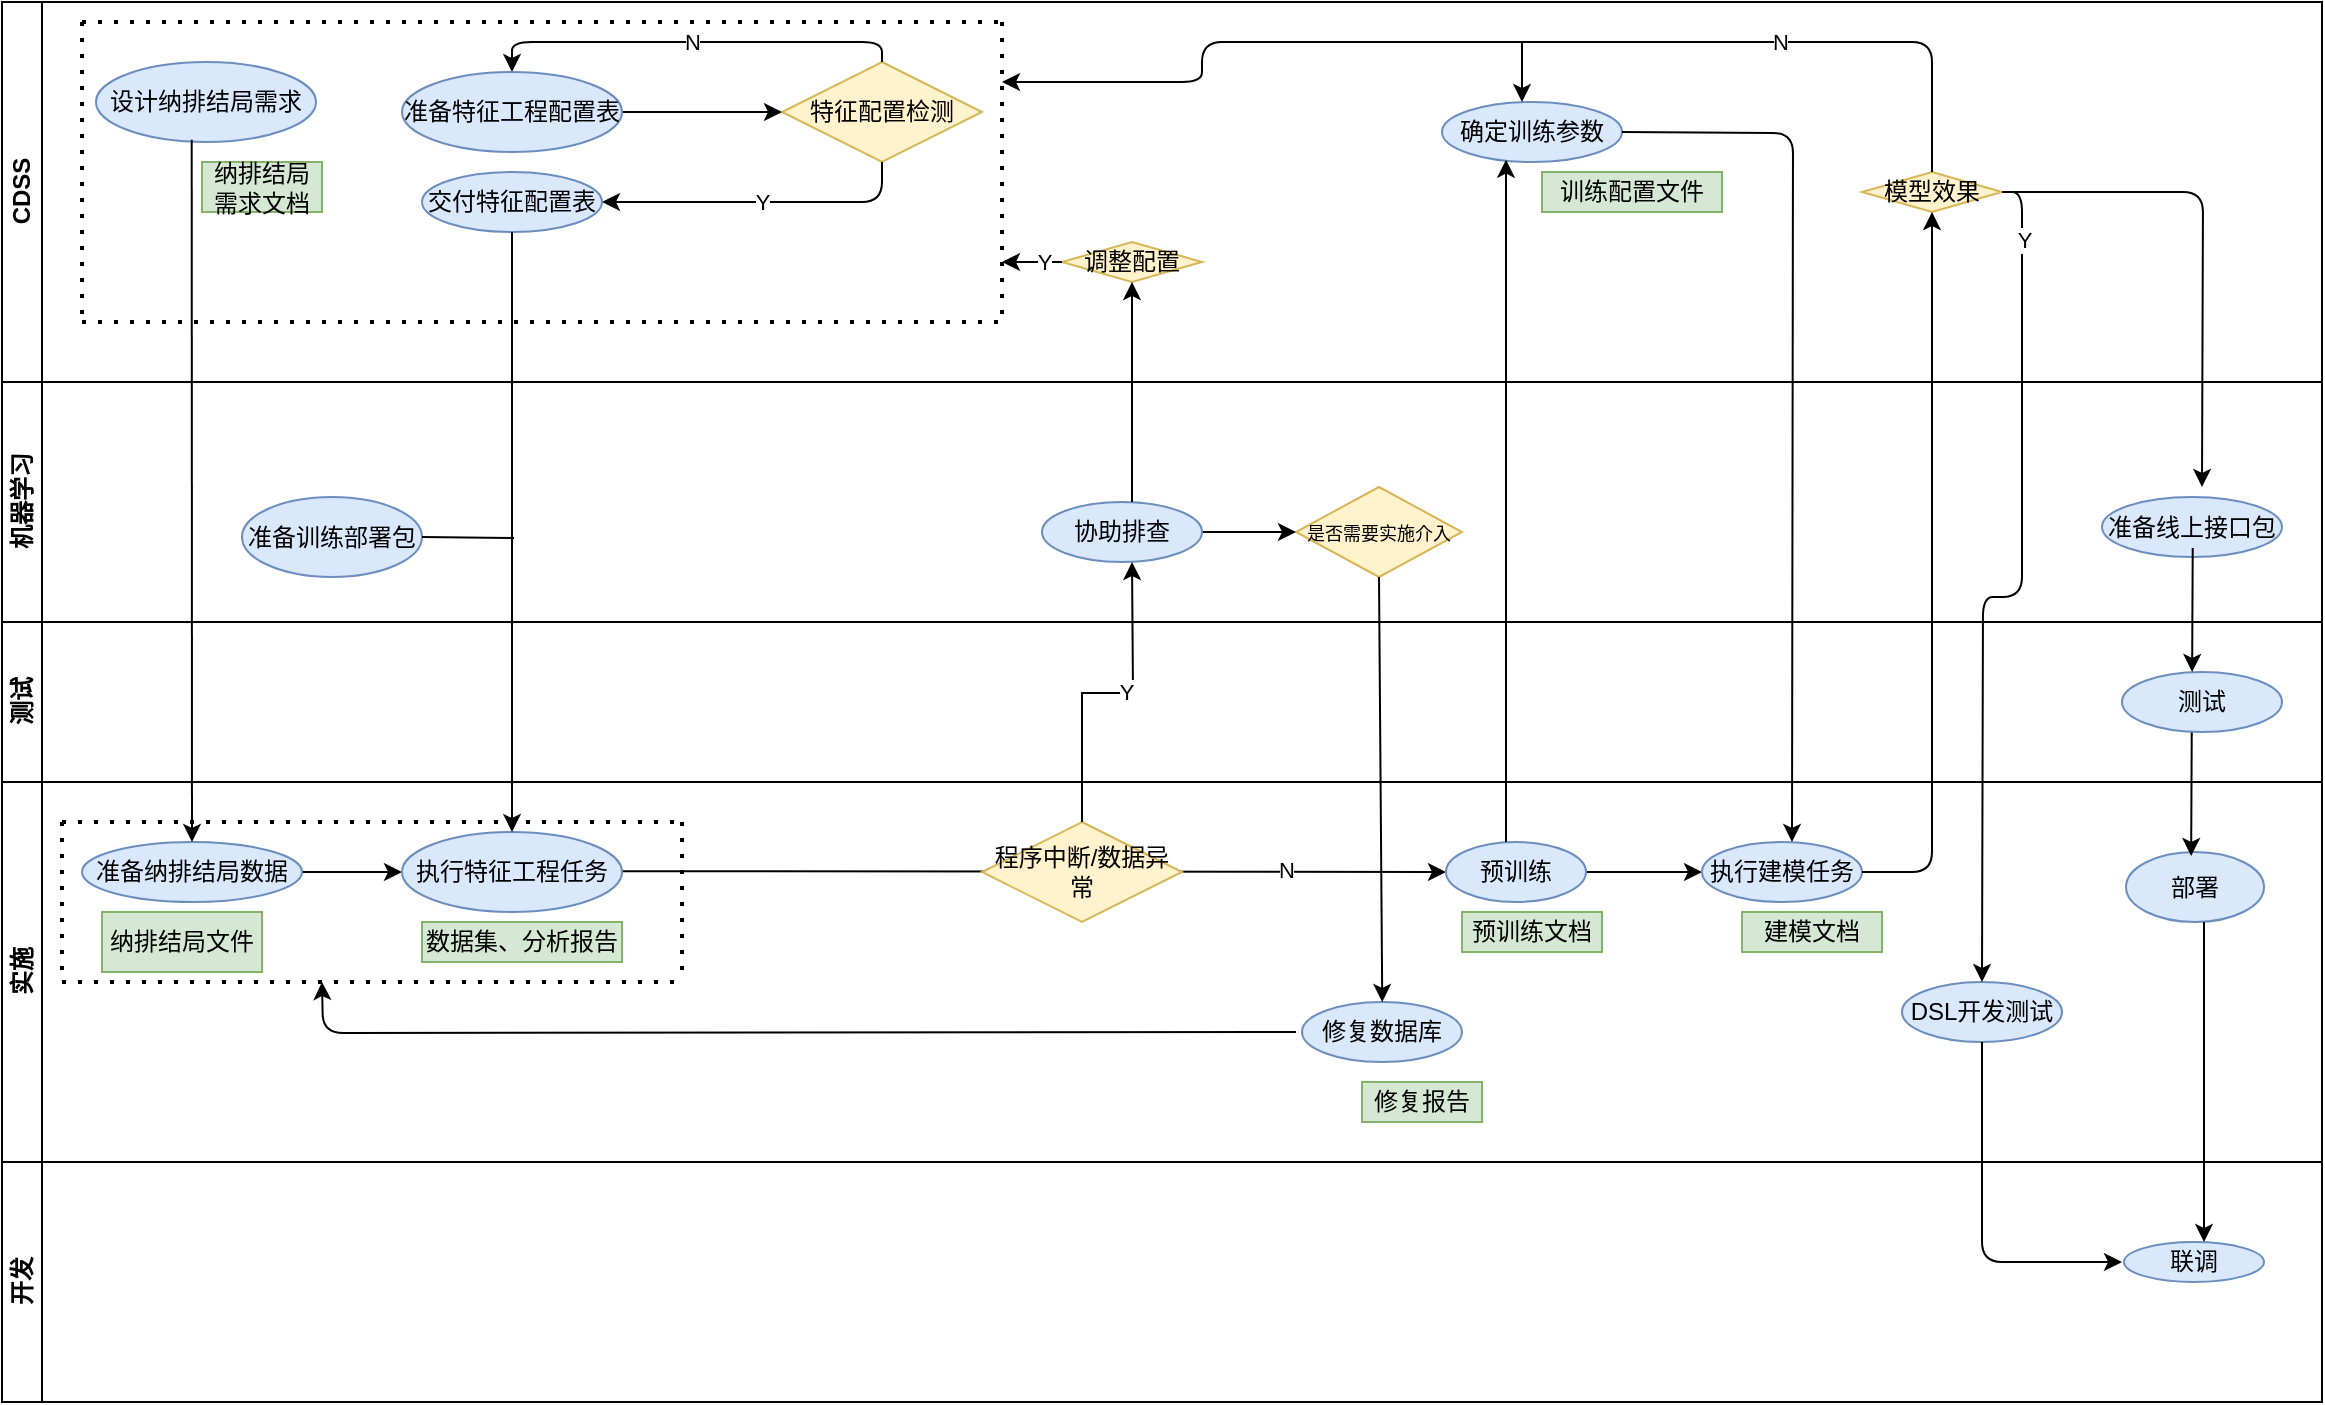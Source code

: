 <mxfile version="14.2.7" type="github">
  <diagram id="prtHgNgQTEPvFCAcTncT" name="Page-1">
    <mxGraphModel dx="1188" dy="662" grid="1" gridSize="10" guides="1" tooltips="1" connect="1" arrows="1" fold="1" page="1" pageScale="1" pageWidth="827" pageHeight="1169" math="0" shadow="0">
      <root>
        <mxCell id="0" />
        <mxCell id="1" parent="0" />
        <mxCell id="kcl3Uq8IHJ8QSEK5oFKa-61" value="开发" style="swimlane;html=1;startSize=20;horizontal=0;" vertex="1" parent="1">
          <mxGeometry x="110" y="850" width="1160" height="120" as="geometry">
            <mxRectangle x="20" width="580" height="20" as="alternateBounds" />
          </mxGeometry>
        </mxCell>
        <mxCell id="kcl3Uq8IHJ8QSEK5oFKa-242" value="联调" style="ellipse;whiteSpace=wrap;html=1;fillColor=#dae8fc;strokeColor=#6c8ebf;" vertex="1" parent="kcl3Uq8IHJ8QSEK5oFKa-61">
          <mxGeometry x="1061" y="40" width="70" height="20" as="geometry" />
        </mxCell>
        <mxCell id="kcl3Uq8IHJ8QSEK5oFKa-94" value="实施" style="swimlane;html=1;startSize=20;horizontal=0;" vertex="1" parent="1">
          <mxGeometry x="110" y="660" width="1160" height="190" as="geometry">
            <mxRectangle x="20" width="580" height="20" as="alternateBounds" />
          </mxGeometry>
        </mxCell>
        <mxCell id="kcl3Uq8IHJ8QSEK5oFKa-148" value="" style="endArrow=classic;html=1;exitX=1;exitY=0.5;exitDx=0;exitDy=0;entryX=0;entryY=0.5;entryDx=0;entryDy=0;" edge="1" parent="kcl3Uq8IHJ8QSEK5oFKa-94" target="kcl3Uq8IHJ8QSEK5oFKa-231">
          <mxGeometry width="50" height="50" relative="1" as="geometry">
            <mxPoint x="150" y="45" as="sourcePoint" />
            <mxPoint x="210" y="45" as="targetPoint" />
          </mxGeometry>
        </mxCell>
        <mxCell id="kcl3Uq8IHJ8QSEK5oFKa-149" value="" style="endArrow=classic;html=1;exitX=1;exitY=0.5;exitDx=0;exitDy=0;entryX=0;entryY=0.5;entryDx=0;entryDy=0;" edge="1" parent="kcl3Uq8IHJ8QSEK5oFKa-94">
          <mxGeometry width="50" height="50" relative="1" as="geometry">
            <mxPoint x="290" y="44.58" as="sourcePoint" />
            <mxPoint x="722" y="45" as="targetPoint" />
          </mxGeometry>
        </mxCell>
        <mxCell id="kcl3Uq8IHJ8QSEK5oFKa-157" value="N" style="edgeLabel;html=1;align=center;verticalAlign=middle;resizable=0;points=[];" vertex="1" connectable="0" parent="kcl3Uq8IHJ8QSEK5oFKa-149">
          <mxGeometry x="0.628" y="1" relative="1" as="geometry">
            <mxPoint as="offset" />
          </mxGeometry>
        </mxCell>
        <mxCell id="kcl3Uq8IHJ8QSEK5oFKa-154" value="" style="endArrow=classic;html=1;exitX=1;exitY=0.5;exitDx=0;exitDy=0;entryX=0;entryY=0.5;entryDx=0;entryDy=0;" edge="1" parent="kcl3Uq8IHJ8QSEK5oFKa-94">
          <mxGeometry width="50" height="50" relative="1" as="geometry">
            <mxPoint x="782" y="45" as="sourcePoint" />
            <mxPoint x="850" y="45" as="targetPoint" />
            <Array as="points">
              <mxPoint x="790" y="45" />
            </Array>
          </mxGeometry>
        </mxCell>
        <mxCell id="kcl3Uq8IHJ8QSEK5oFKa-156" value="程序中断/数据异常" style="rhombus;whiteSpace=wrap;html=1;fillColor=#fff2cc;strokeColor=#d6b656;" vertex="1" parent="kcl3Uq8IHJ8QSEK5oFKa-94">
          <mxGeometry x="490" y="20" width="100" height="50" as="geometry" />
        </mxCell>
        <mxCell id="kcl3Uq8IHJ8QSEK5oFKa-180" value="" style="endArrow=none;dashed=1;html=1;dashPattern=1 3;strokeWidth=2;" edge="1" parent="kcl3Uq8IHJ8QSEK5oFKa-94">
          <mxGeometry width="50" height="50" relative="1" as="geometry">
            <mxPoint x="30" y="20.0" as="sourcePoint" />
            <mxPoint x="340" y="20" as="targetPoint" />
          </mxGeometry>
        </mxCell>
        <mxCell id="kcl3Uq8IHJ8QSEK5oFKa-199" value="" style="endArrow=none;dashed=1;html=1;dashPattern=1 3;strokeWidth=2;" edge="1" parent="kcl3Uq8IHJ8QSEK5oFKa-94">
          <mxGeometry width="50" height="50" relative="1" as="geometry">
            <mxPoint x="30" y="100" as="sourcePoint" />
            <mxPoint x="340" y="100" as="targetPoint" />
          </mxGeometry>
        </mxCell>
        <mxCell id="kcl3Uq8IHJ8QSEK5oFKa-200" value="" style="endArrow=none;dashed=1;html=1;dashPattern=1 3;strokeWidth=2;" edge="1" parent="kcl3Uq8IHJ8QSEK5oFKa-94">
          <mxGeometry width="50" height="50" relative="1" as="geometry">
            <mxPoint x="340" y="20.0" as="sourcePoint" />
            <mxPoint x="340" y="100" as="targetPoint" />
          </mxGeometry>
        </mxCell>
        <mxCell id="kcl3Uq8IHJ8QSEK5oFKa-201" value="" style="endArrow=none;dashed=1;html=1;dashPattern=1 3;strokeWidth=2;" edge="1" parent="kcl3Uq8IHJ8QSEK5oFKa-94">
          <mxGeometry width="50" height="50" relative="1" as="geometry">
            <mxPoint x="30" y="20" as="sourcePoint" />
            <mxPoint x="30" y="100" as="targetPoint" />
          </mxGeometry>
        </mxCell>
        <mxCell id="kcl3Uq8IHJ8QSEK5oFKa-230" value="准备纳排结局数据" style="ellipse;whiteSpace=wrap;html=1;fillColor=#dae8fc;strokeColor=#6c8ebf;" vertex="1" parent="kcl3Uq8IHJ8QSEK5oFKa-94">
          <mxGeometry x="40" y="30" width="110" height="30" as="geometry" />
        </mxCell>
        <mxCell id="kcl3Uq8IHJ8QSEK5oFKa-231" value="执行特征工程任务" style="ellipse;whiteSpace=wrap;html=1;fillColor=#dae8fc;strokeColor=#6c8ebf;" vertex="1" parent="kcl3Uq8IHJ8QSEK5oFKa-94">
          <mxGeometry x="200" y="25" width="110" height="40" as="geometry" />
        </mxCell>
        <mxCell id="kcl3Uq8IHJ8QSEK5oFKa-232" value="纳排结局文件" style="rounded=0;whiteSpace=wrap;html=1;fillColor=#d5e8d4;strokeColor=#82b366;" vertex="1" parent="kcl3Uq8IHJ8QSEK5oFKa-94">
          <mxGeometry x="50" y="65" width="80" height="30" as="geometry" />
        </mxCell>
        <mxCell id="kcl3Uq8IHJ8QSEK5oFKa-233" value="数据集、分析报告" style="rounded=0;whiteSpace=wrap;html=1;fillColor=#d5e8d4;strokeColor=#82b366;" vertex="1" parent="kcl3Uq8IHJ8QSEK5oFKa-94">
          <mxGeometry x="210" y="70" width="100" height="20" as="geometry" />
        </mxCell>
        <mxCell id="kcl3Uq8IHJ8QSEK5oFKa-234" value="预训练" style="ellipse;whiteSpace=wrap;html=1;fillColor=#dae8fc;strokeColor=#6c8ebf;" vertex="1" parent="kcl3Uq8IHJ8QSEK5oFKa-94">
          <mxGeometry x="722" y="30" width="70" height="30" as="geometry" />
        </mxCell>
        <mxCell id="kcl3Uq8IHJ8QSEK5oFKa-236" value="执行建模任务" style="ellipse;whiteSpace=wrap;html=1;fillColor=#dae8fc;strokeColor=#6c8ebf;" vertex="1" parent="kcl3Uq8IHJ8QSEK5oFKa-94">
          <mxGeometry x="850" y="30" width="80" height="30" as="geometry" />
        </mxCell>
        <mxCell id="kcl3Uq8IHJ8QSEK5oFKa-237" value="修复数据库" style="ellipse;whiteSpace=wrap;html=1;fillColor=#dae8fc;strokeColor=#6c8ebf;" vertex="1" parent="kcl3Uq8IHJ8QSEK5oFKa-94">
          <mxGeometry x="650" y="110" width="80" height="30" as="geometry" />
        </mxCell>
        <mxCell id="kcl3Uq8IHJ8QSEK5oFKa-238" value="DSL开发测试" style="ellipse;whiteSpace=wrap;html=1;fillColor=#dae8fc;strokeColor=#6c8ebf;" vertex="1" parent="kcl3Uq8IHJ8QSEK5oFKa-94">
          <mxGeometry x="950" y="100" width="80" height="30" as="geometry" />
        </mxCell>
        <mxCell id="kcl3Uq8IHJ8QSEK5oFKa-239" value="部署" style="ellipse;whiteSpace=wrap;html=1;fillColor=#dae8fc;strokeColor=#6c8ebf;" vertex="1" parent="kcl3Uq8IHJ8QSEK5oFKa-94">
          <mxGeometry x="1062" y="35" width="69" height="35" as="geometry" />
        </mxCell>
        <mxCell id="kcl3Uq8IHJ8QSEK5oFKa-244" value="修复报告" style="rounded=0;whiteSpace=wrap;html=1;fillColor=#d5e8d4;strokeColor=#82b366;" vertex="1" parent="kcl3Uq8IHJ8QSEK5oFKa-94">
          <mxGeometry x="680" y="150" width="60" height="20" as="geometry" />
        </mxCell>
        <mxCell id="kcl3Uq8IHJ8QSEK5oFKa-246" value="预训练文档" style="rounded=0;whiteSpace=wrap;html=1;fillColor=#d5e8d4;strokeColor=#82b366;" vertex="1" parent="kcl3Uq8IHJ8QSEK5oFKa-94">
          <mxGeometry x="730" y="65" width="70" height="20" as="geometry" />
        </mxCell>
        <mxCell id="kcl3Uq8IHJ8QSEK5oFKa-247" value="建模文档" style="rounded=0;whiteSpace=wrap;html=1;fillColor=#d5e8d4;strokeColor=#82b366;" vertex="1" parent="kcl3Uq8IHJ8QSEK5oFKa-94">
          <mxGeometry x="870" y="65" width="70" height="20" as="geometry" />
        </mxCell>
        <mxCell id="kcl3Uq8IHJ8QSEK5oFKa-99" value="测试" style="swimlane;html=1;startSize=20;horizontal=0;" vertex="1" parent="1">
          <mxGeometry x="110" y="580" width="1160" height="80" as="geometry">
            <mxRectangle x="20" width="580" height="20" as="alternateBounds" />
          </mxGeometry>
        </mxCell>
        <mxCell id="kcl3Uq8IHJ8QSEK5oFKa-220" value="" style="endArrow=classic;html=1;exitX=0.442;exitY=1.017;exitDx=0;exitDy=0;exitPerimeter=0;" edge="1" parent="kcl3Uq8IHJ8QSEK5oFKa-99">
          <mxGeometry width="50" height="50" relative="1" as="geometry">
            <mxPoint x="1094.87" y="55" as="sourcePoint" />
            <mxPoint x="1094.58" y="116.99" as="targetPoint" />
          </mxGeometry>
        </mxCell>
        <mxCell id="kcl3Uq8IHJ8QSEK5oFKa-241" value="测试" style="ellipse;whiteSpace=wrap;html=1;fillColor=#dae8fc;strokeColor=#6c8ebf;" vertex="1" parent="kcl3Uq8IHJ8QSEK5oFKa-99">
          <mxGeometry x="1060" y="25" width="80" height="30" as="geometry" />
        </mxCell>
        <mxCell id="kcl3Uq8IHJ8QSEK5oFKa-104" value="机器学习" style="swimlane;html=1;startSize=20;horizontal=0;" vertex="1" parent="1">
          <mxGeometry x="110" y="460" width="1160" height="120" as="geometry">
            <mxRectangle x="20" width="580" height="20" as="alternateBounds" />
          </mxGeometry>
        </mxCell>
        <mxCell id="kcl3Uq8IHJ8QSEK5oFKa-171" value="&lt;font style=&quot;font-size: 9px&quot;&gt;是否需要实施介入&lt;/font&gt;" style="rhombus;whiteSpace=wrap;html=1;fillColor=#fff2cc;strokeColor=#d6b656;" vertex="1" parent="kcl3Uq8IHJ8QSEK5oFKa-104">
          <mxGeometry x="647" y="52.5" width="83" height="45" as="geometry" />
        </mxCell>
        <mxCell id="kcl3Uq8IHJ8QSEK5oFKa-176" value="" style="endArrow=classic;html=1;exitX=1;exitY=0.5;exitDx=0;exitDy=0;entryX=0;entryY=0.5;entryDx=0;entryDy=0;" edge="1" parent="kcl3Uq8IHJ8QSEK5oFKa-104" source="kcl3Uq8IHJ8QSEK5oFKa-229" target="kcl3Uq8IHJ8QSEK5oFKa-171">
          <mxGeometry width="50" height="50" relative="1" as="geometry">
            <mxPoint x="615" y="75" as="sourcePoint" />
            <mxPoint x="560" y="110" as="targetPoint" />
          </mxGeometry>
        </mxCell>
        <mxCell id="kcl3Uq8IHJ8QSEK5oFKa-229" value="协助排查" style="ellipse;whiteSpace=wrap;html=1;fillColor=#dae8fc;strokeColor=#6c8ebf;" vertex="1" parent="kcl3Uq8IHJ8QSEK5oFKa-104">
          <mxGeometry x="520" y="60" width="80" height="30" as="geometry" />
        </mxCell>
        <mxCell id="kcl3Uq8IHJ8QSEK5oFKa-235" value="准备训练部署包" style="ellipse;whiteSpace=wrap;html=1;fillColor=#dae8fc;strokeColor=#6c8ebf;" vertex="1" parent="kcl3Uq8IHJ8QSEK5oFKa-104">
          <mxGeometry x="120" y="57.5" width="90" height="40" as="geometry" />
        </mxCell>
        <mxCell id="kcl3Uq8IHJ8QSEK5oFKa-240" value="准备线上接口包" style="ellipse;whiteSpace=wrap;html=1;fillColor=#dae8fc;strokeColor=#6c8ebf;" vertex="1" parent="kcl3Uq8IHJ8QSEK5oFKa-104">
          <mxGeometry x="1050" y="57.5" width="90" height="30" as="geometry" />
        </mxCell>
        <mxCell id="kcl3Uq8IHJ8QSEK5oFKa-109" value="CDSS" style="swimlane;html=1;startSize=20;horizontal=0;" vertex="1" parent="1">
          <mxGeometry x="110" y="270" width="1160" height="190" as="geometry">
            <mxRectangle x="20" width="580" height="20" as="alternateBounds" />
          </mxGeometry>
        </mxCell>
        <mxCell id="kcl3Uq8IHJ8QSEK5oFKa-121" value="特征配置检测" style="rhombus;whiteSpace=wrap;html=1;fillColor=#fff2cc;strokeColor=#d6b656;" vertex="1" parent="kcl3Uq8IHJ8QSEK5oFKa-109">
          <mxGeometry x="390" y="30" width="100" height="50" as="geometry" />
        </mxCell>
        <mxCell id="kcl3Uq8IHJ8QSEK5oFKa-122" value="" style="endArrow=classic;html=1;exitX=1;exitY=0.5;exitDx=0;exitDy=0;" edge="1" parent="kcl3Uq8IHJ8QSEK5oFKa-109" target="kcl3Uq8IHJ8QSEK5oFKa-121">
          <mxGeometry width="50" height="50" relative="1" as="geometry">
            <mxPoint x="310" y="55.0" as="sourcePoint" />
            <mxPoint x="200" y="10" as="targetPoint" />
          </mxGeometry>
        </mxCell>
        <mxCell id="kcl3Uq8IHJ8QSEK5oFKa-123" value="N" style="endArrow=classic;html=1;exitX=0.5;exitY=0;exitDx=0;exitDy=0;edgeStyle=orthogonalEdgeStyle;entryX=0.5;entryY=0;entryDx=0;entryDy=0;" edge="1" parent="kcl3Uq8IHJ8QSEK5oFKa-109" source="kcl3Uq8IHJ8QSEK5oFKa-121" target="kcl3Uq8IHJ8QSEK5oFKa-224">
          <mxGeometry width="50" height="50" relative="1" as="geometry">
            <mxPoint x="400" y="40" as="sourcePoint" />
            <mxPoint x="250" y="30" as="targetPoint" />
          </mxGeometry>
        </mxCell>
        <mxCell id="kcl3Uq8IHJ8QSEK5oFKa-125" value="Y" style="endArrow=classic;html=1;exitX=0.5;exitY=1;exitDx=0;exitDy=0;entryX=1;entryY=0.5;entryDx=0;entryDy=0;edgeStyle=orthogonalEdgeStyle;" edge="1" parent="kcl3Uq8IHJ8QSEK5oFKa-109" source="kcl3Uq8IHJ8QSEK5oFKa-121" target="kcl3Uq8IHJ8QSEK5oFKa-228">
          <mxGeometry width="50" height="50" relative="1" as="geometry">
            <mxPoint x="330" y="75.0" as="sourcePoint" />
            <mxPoint x="310" y="105" as="targetPoint" />
          </mxGeometry>
        </mxCell>
        <mxCell id="kcl3Uq8IHJ8QSEK5oFKa-162" value="调整配置" style="rhombus;whiteSpace=wrap;html=1;fillColor=#fff2cc;strokeColor=#d6b656;" vertex="1" parent="kcl3Uq8IHJ8QSEK5oFKa-109">
          <mxGeometry x="530" y="120" width="70" height="20" as="geometry" />
        </mxCell>
        <mxCell id="kcl3Uq8IHJ8QSEK5oFKa-166" value="" style="endArrow=none;dashed=1;html=1;dashPattern=1 3;strokeWidth=2;" edge="1" parent="kcl3Uq8IHJ8QSEK5oFKa-109">
          <mxGeometry width="50" height="50" relative="1" as="geometry">
            <mxPoint x="40" y="160.0" as="sourcePoint" />
            <mxPoint x="500" y="160.0" as="targetPoint" />
          </mxGeometry>
        </mxCell>
        <mxCell id="kcl3Uq8IHJ8QSEK5oFKa-167" value="" style="endArrow=none;dashed=1;html=1;dashPattern=1 3;strokeWidth=2;" edge="1" parent="kcl3Uq8IHJ8QSEK5oFKa-109">
          <mxGeometry width="50" height="50" relative="1" as="geometry">
            <mxPoint x="40" y="10.0" as="sourcePoint" />
            <mxPoint x="40" y="160" as="targetPoint" />
          </mxGeometry>
        </mxCell>
        <mxCell id="kcl3Uq8IHJ8QSEK5oFKa-204" value="模型效果" style="rhombus;whiteSpace=wrap;html=1;fillColor=#fff2cc;strokeColor=#d6b656;" vertex="1" parent="kcl3Uq8IHJ8QSEK5oFKa-109">
          <mxGeometry x="930" y="85" width="70" height="20" as="geometry" />
        </mxCell>
        <mxCell id="kcl3Uq8IHJ8QSEK5oFKa-205" value="" style="endArrow=classic;html=1;exitX=0.5;exitY=0;exitDx=0;exitDy=0;edgeStyle=orthogonalEdgeStyle;" edge="1" parent="kcl3Uq8IHJ8QSEK5oFKa-109" source="kcl3Uq8IHJ8QSEK5oFKa-204">
          <mxGeometry width="50" height="50" relative="1" as="geometry">
            <mxPoint x="600" y="320" as="sourcePoint" />
            <mxPoint x="500" y="40" as="targetPoint" />
            <Array as="points">
              <mxPoint x="965" y="20" />
              <mxPoint x="600" y="20" />
              <mxPoint x="600" y="40" />
            </Array>
          </mxGeometry>
        </mxCell>
        <mxCell id="kcl3Uq8IHJ8QSEK5oFKa-207" value="N" style="edgeLabel;html=1;align=center;verticalAlign=middle;resizable=0;points=[];" vertex="1" connectable="0" parent="kcl3Uq8IHJ8QSEK5oFKa-205">
          <mxGeometry x="-0.486" y="1" relative="1" as="geometry">
            <mxPoint y="-1" as="offset" />
          </mxGeometry>
        </mxCell>
        <mxCell id="kcl3Uq8IHJ8QSEK5oFKa-222" value="设计纳排结局需求" style="ellipse;whiteSpace=wrap;html=1;fillColor=#dae8fc;strokeColor=#6c8ebf;" vertex="1" parent="kcl3Uq8IHJ8QSEK5oFKa-109">
          <mxGeometry x="47" y="30" width="110" height="40" as="geometry" />
        </mxCell>
        <mxCell id="kcl3Uq8IHJ8QSEK5oFKa-223" value="纳排结局需求文档" style="rounded=0;whiteSpace=wrap;html=1;fillColor=#d5e8d4;strokeColor=#82b366;" vertex="1" parent="kcl3Uq8IHJ8QSEK5oFKa-109">
          <mxGeometry x="100" y="80" width="60" height="25" as="geometry" />
        </mxCell>
        <mxCell id="kcl3Uq8IHJ8QSEK5oFKa-224" value="准备特征工程配置表" style="ellipse;whiteSpace=wrap;html=1;fillColor=#dae8fc;strokeColor=#6c8ebf;" vertex="1" parent="kcl3Uq8IHJ8QSEK5oFKa-109">
          <mxGeometry x="200" y="35" width="110" height="40" as="geometry" />
        </mxCell>
        <mxCell id="kcl3Uq8IHJ8QSEK5oFKa-226" value="确定训练参数" style="ellipse;whiteSpace=wrap;html=1;fillColor=#dae8fc;strokeColor=#6c8ebf;" vertex="1" parent="kcl3Uq8IHJ8QSEK5oFKa-109">
          <mxGeometry x="720" y="50" width="90" height="30" as="geometry" />
        </mxCell>
        <mxCell id="kcl3Uq8IHJ8QSEK5oFKa-228" value="交付特征配置表" style="ellipse;whiteSpace=wrap;html=1;fillColor=#dae8fc;strokeColor=#6c8ebf;" vertex="1" parent="kcl3Uq8IHJ8QSEK5oFKa-109">
          <mxGeometry x="210" y="85" width="90" height="30" as="geometry" />
        </mxCell>
        <mxCell id="kcl3Uq8IHJ8QSEK5oFKa-243" value="训练配置文件" style="rounded=0;whiteSpace=wrap;html=1;fillColor=#d5e8d4;strokeColor=#82b366;" vertex="1" parent="kcl3Uq8IHJ8QSEK5oFKa-109">
          <mxGeometry x="770" y="85" width="90" height="20" as="geometry" />
        </mxCell>
        <mxCell id="kcl3Uq8IHJ8QSEK5oFKa-144" value="" style="endArrow=classic;html=1;entryX=0.5;entryY=0;entryDx=0;entryDy=0;exitX=0.435;exitY=0.971;exitDx=0;exitDy=0;exitPerimeter=0;" edge="1" parent="1" source="kcl3Uq8IHJ8QSEK5oFKa-222">
          <mxGeometry width="50" height="50" relative="1" as="geometry">
            <mxPoint x="205" y="371" as="sourcePoint" />
            <mxPoint x="205" y="690" as="targetPoint" />
          </mxGeometry>
        </mxCell>
        <mxCell id="kcl3Uq8IHJ8QSEK5oFKa-147" value="" style="endArrow=none;html=1;entryX=1;entryY=0.5;entryDx=0;entryDy=0;" edge="1" parent="1" target="kcl3Uq8IHJ8QSEK5oFKa-235">
          <mxGeometry width="50" height="50" relative="1" as="geometry">
            <mxPoint x="366" y="538" as="sourcePoint" />
            <mxPoint x="326" y="537.5" as="targetPoint" />
          </mxGeometry>
        </mxCell>
        <mxCell id="kcl3Uq8IHJ8QSEK5oFKa-151" value="" style="endArrow=classic;html=1;exitX=0.5;exitY=0;exitDx=0;exitDy=0;entryX=0.42;entryY=0.961;entryDx=0;entryDy=0;entryPerimeter=0;" edge="1" parent="1">
          <mxGeometry width="50" height="50" relative="1" as="geometry">
            <mxPoint x="862" y="690" as="sourcePoint" />
            <mxPoint x="862" y="348.83" as="targetPoint" />
          </mxGeometry>
        </mxCell>
        <mxCell id="kcl3Uq8IHJ8QSEK5oFKa-153" value="" style="endArrow=classic;html=1;exitX=1;exitY=0.5;exitDx=0;exitDy=0;entryX=0.5;entryY=0;entryDx=0;entryDy=0;edgeStyle=orthogonalEdgeStyle;" edge="1" parent="1">
          <mxGeometry width="50" height="50" relative="1" as="geometry">
            <mxPoint x="920" y="335.0" as="sourcePoint" />
            <mxPoint x="1005" y="690" as="targetPoint" />
          </mxGeometry>
        </mxCell>
        <mxCell id="kcl3Uq8IHJ8QSEK5oFKa-158" style="edgeStyle=orthogonalEdgeStyle;rounded=0;orthogonalLoop=1;jettySize=auto;html=1;exitX=0.5;exitY=0;exitDx=0;exitDy=0;entryX=0.5;entryY=1;entryDx=0;entryDy=0;" edge="1" parent="1" source="kcl3Uq8IHJ8QSEK5oFKa-156">
          <mxGeometry relative="1" as="geometry">
            <mxPoint x="675" y="550" as="targetPoint" />
          </mxGeometry>
        </mxCell>
        <mxCell id="kcl3Uq8IHJ8QSEK5oFKa-160" value="Y" style="edgeLabel;html=1;align=center;verticalAlign=middle;resizable=0;points=[];" vertex="1" connectable="0" parent="kcl3Uq8IHJ8QSEK5oFKa-158">
          <mxGeometry x="0.095" y="1" relative="1" as="geometry">
            <mxPoint x="1" as="offset" />
          </mxGeometry>
        </mxCell>
        <mxCell id="kcl3Uq8IHJ8QSEK5oFKa-163" value="" style="endArrow=none;dashed=1;html=1;dashPattern=1 3;strokeWidth=2;" edge="1" parent="1">
          <mxGeometry width="50" height="50" relative="1" as="geometry">
            <mxPoint x="150" y="280" as="sourcePoint" />
            <mxPoint x="610" y="280" as="targetPoint" />
          </mxGeometry>
        </mxCell>
        <mxCell id="kcl3Uq8IHJ8QSEK5oFKa-165" value="" style="endArrow=none;dashed=1;html=1;dashPattern=1 3;strokeWidth=2;" edge="1" parent="1">
          <mxGeometry width="50" height="50" relative="1" as="geometry">
            <mxPoint x="610" y="280" as="sourcePoint" />
            <mxPoint x="610" y="430" as="targetPoint" />
          </mxGeometry>
        </mxCell>
        <mxCell id="kcl3Uq8IHJ8QSEK5oFKa-168" value="" style="endArrow=classic;html=1;entryX=0.5;entryY=1;entryDx=0;entryDy=0;" edge="1" parent="1" target="kcl3Uq8IHJ8QSEK5oFKa-162">
          <mxGeometry width="50" height="50" relative="1" as="geometry">
            <mxPoint x="675" y="520" as="sourcePoint" />
            <mxPoint x="700" y="470" as="targetPoint" />
          </mxGeometry>
        </mxCell>
        <mxCell id="kcl3Uq8IHJ8QSEK5oFKa-169" value="" style="endArrow=classic;html=1;exitX=0;exitY=0.5;exitDx=0;exitDy=0;" edge="1" parent="1" source="kcl3Uq8IHJ8QSEK5oFKa-162">
          <mxGeometry width="50" height="50" relative="1" as="geometry">
            <mxPoint x="620" y="610" as="sourcePoint" />
            <mxPoint x="610" y="400" as="targetPoint" />
          </mxGeometry>
        </mxCell>
        <mxCell id="kcl3Uq8IHJ8QSEK5oFKa-170" value="Y" style="edgeLabel;html=1;align=center;verticalAlign=middle;resizable=0;points=[];" vertex="1" connectable="0" parent="kcl3Uq8IHJ8QSEK5oFKa-169">
          <mxGeometry x="-0.356" relative="1" as="geometry">
            <mxPoint as="offset" />
          </mxGeometry>
        </mxCell>
        <mxCell id="kcl3Uq8IHJ8QSEK5oFKa-177" value="" style="endArrow=classic;html=1;exitX=0.5;exitY=1;exitDx=0;exitDy=0;" edge="1" parent="1" source="kcl3Uq8IHJ8QSEK5oFKa-171">
          <mxGeometry width="50" height="50" relative="1" as="geometry">
            <mxPoint x="735" y="545" as="sourcePoint" />
            <mxPoint x="800.135" y="770" as="targetPoint" />
          </mxGeometry>
        </mxCell>
        <mxCell id="kcl3Uq8IHJ8QSEK5oFKa-179" value="" style="endArrow=classic;html=1;exitX=0;exitY=0.5;exitDx=0;exitDy=0;edgeStyle=orthogonalEdgeStyle;" edge="1" parent="1">
          <mxGeometry width="50" height="50" relative="1" as="geometry">
            <mxPoint x="757" y="785" as="sourcePoint" />
            <mxPoint x="270" y="760" as="targetPoint" />
          </mxGeometry>
        </mxCell>
        <mxCell id="kcl3Uq8IHJ8QSEK5oFKa-206" value="" style="endArrow=classic;html=1;" edge="1" parent="1">
          <mxGeometry width="50" height="50" relative="1" as="geometry">
            <mxPoint x="870" y="290" as="sourcePoint" />
            <mxPoint x="870" y="320.0" as="targetPoint" />
          </mxGeometry>
        </mxCell>
        <mxCell id="kcl3Uq8IHJ8QSEK5oFKa-208" value="" style="endArrow=classic;html=1;exitX=1;exitY=0.5;exitDx=0;exitDy=0;entryX=0.5;entryY=1;entryDx=0;entryDy=0;edgeStyle=orthogonalEdgeStyle;" edge="1" parent="1" source="kcl3Uq8IHJ8QSEK5oFKa-236" target="kcl3Uq8IHJ8QSEK5oFKa-204">
          <mxGeometry width="50" height="50" relative="1" as="geometry">
            <mxPoint x="1050" y="705" as="sourcePoint" />
            <mxPoint x="760" y="540" as="targetPoint" />
          </mxGeometry>
        </mxCell>
        <mxCell id="kcl3Uq8IHJ8QSEK5oFKa-209" value="" style="endArrow=classic;html=1;exitX=1;exitY=0.5;exitDx=0;exitDy=0;edgeStyle=orthogonalEdgeStyle;" edge="1" parent="1" source="kcl3Uq8IHJ8QSEK5oFKa-204">
          <mxGeometry width="50" height="50" relative="1" as="geometry">
            <mxPoint x="730" y="650" as="sourcePoint" />
            <mxPoint x="1100" y="760" as="targetPoint" />
          </mxGeometry>
        </mxCell>
        <mxCell id="kcl3Uq8IHJ8QSEK5oFKa-213" value="Y" style="edgeLabel;html=1;align=center;verticalAlign=middle;resizable=0;points=[];" vertex="1" connectable="0" parent="kcl3Uq8IHJ8QSEK5oFKa-209">
          <mxGeometry x="-0.839" y="1" relative="1" as="geometry">
            <mxPoint as="offset" />
          </mxGeometry>
        </mxCell>
        <mxCell id="kcl3Uq8IHJ8QSEK5oFKa-214" value="" style="endArrow=classic;html=1;entryX=0.5;entryY=0;entryDx=0;entryDy=0;edgeStyle=orthogonalEdgeStyle;exitX=1;exitY=0.5;exitDx=0;exitDy=0;" edge="1" parent="1" source="kcl3Uq8IHJ8QSEK5oFKa-204">
          <mxGeometry width="50" height="50" relative="1" as="geometry">
            <mxPoint x="1120" y="370" as="sourcePoint" />
            <mxPoint x="1210" y="512.5" as="targetPoint" />
          </mxGeometry>
        </mxCell>
        <mxCell id="kcl3Uq8IHJ8QSEK5oFKa-216" value="" style="endArrow=classic;html=1;" edge="1" parent="1">
          <mxGeometry width="50" height="50" relative="1" as="geometry">
            <mxPoint x="1211" y="730" as="sourcePoint" />
            <mxPoint x="1211" y="890" as="targetPoint" />
          </mxGeometry>
        </mxCell>
        <mxCell id="kcl3Uq8IHJ8QSEK5oFKa-218" value="" style="endArrow=classic;html=1;exitX=0.442;exitY=1.017;exitDx=0;exitDy=0;exitPerimeter=0;" edge="1" parent="1">
          <mxGeometry width="50" height="50" relative="1" as="geometry">
            <mxPoint x="1205.36" y="543.01" as="sourcePoint" />
            <mxPoint x="1205.07" y="605" as="targetPoint" />
          </mxGeometry>
        </mxCell>
        <mxCell id="kcl3Uq8IHJ8QSEK5oFKa-215" value="" style="endArrow=classic;html=1;exitX=0.5;exitY=1;exitDx=0;exitDy=0;edgeStyle=orthogonalEdgeStyle;" edge="1" parent="1">
          <mxGeometry width="50" height="50" relative="1" as="geometry">
            <mxPoint x="1100" y="790" as="sourcePoint" />
            <mxPoint x="1170" y="900" as="targetPoint" />
            <Array as="points">
              <mxPoint x="1100" y="900" />
            </Array>
          </mxGeometry>
        </mxCell>
        <mxCell id="kcl3Uq8IHJ8QSEK5oFKa-145" value="" style="endArrow=classic;html=1;exitX=0.5;exitY=1;exitDx=0;exitDy=0;" edge="1" parent="1" source="kcl3Uq8IHJ8QSEK5oFKa-228" target="kcl3Uq8IHJ8QSEK5oFKa-231">
          <mxGeometry width="50" height="50" relative="1" as="geometry">
            <mxPoint x="370" y="390" as="sourcePoint" />
            <mxPoint x="360" y="760" as="targetPoint" />
          </mxGeometry>
        </mxCell>
      </root>
    </mxGraphModel>
  </diagram>
</mxfile>
